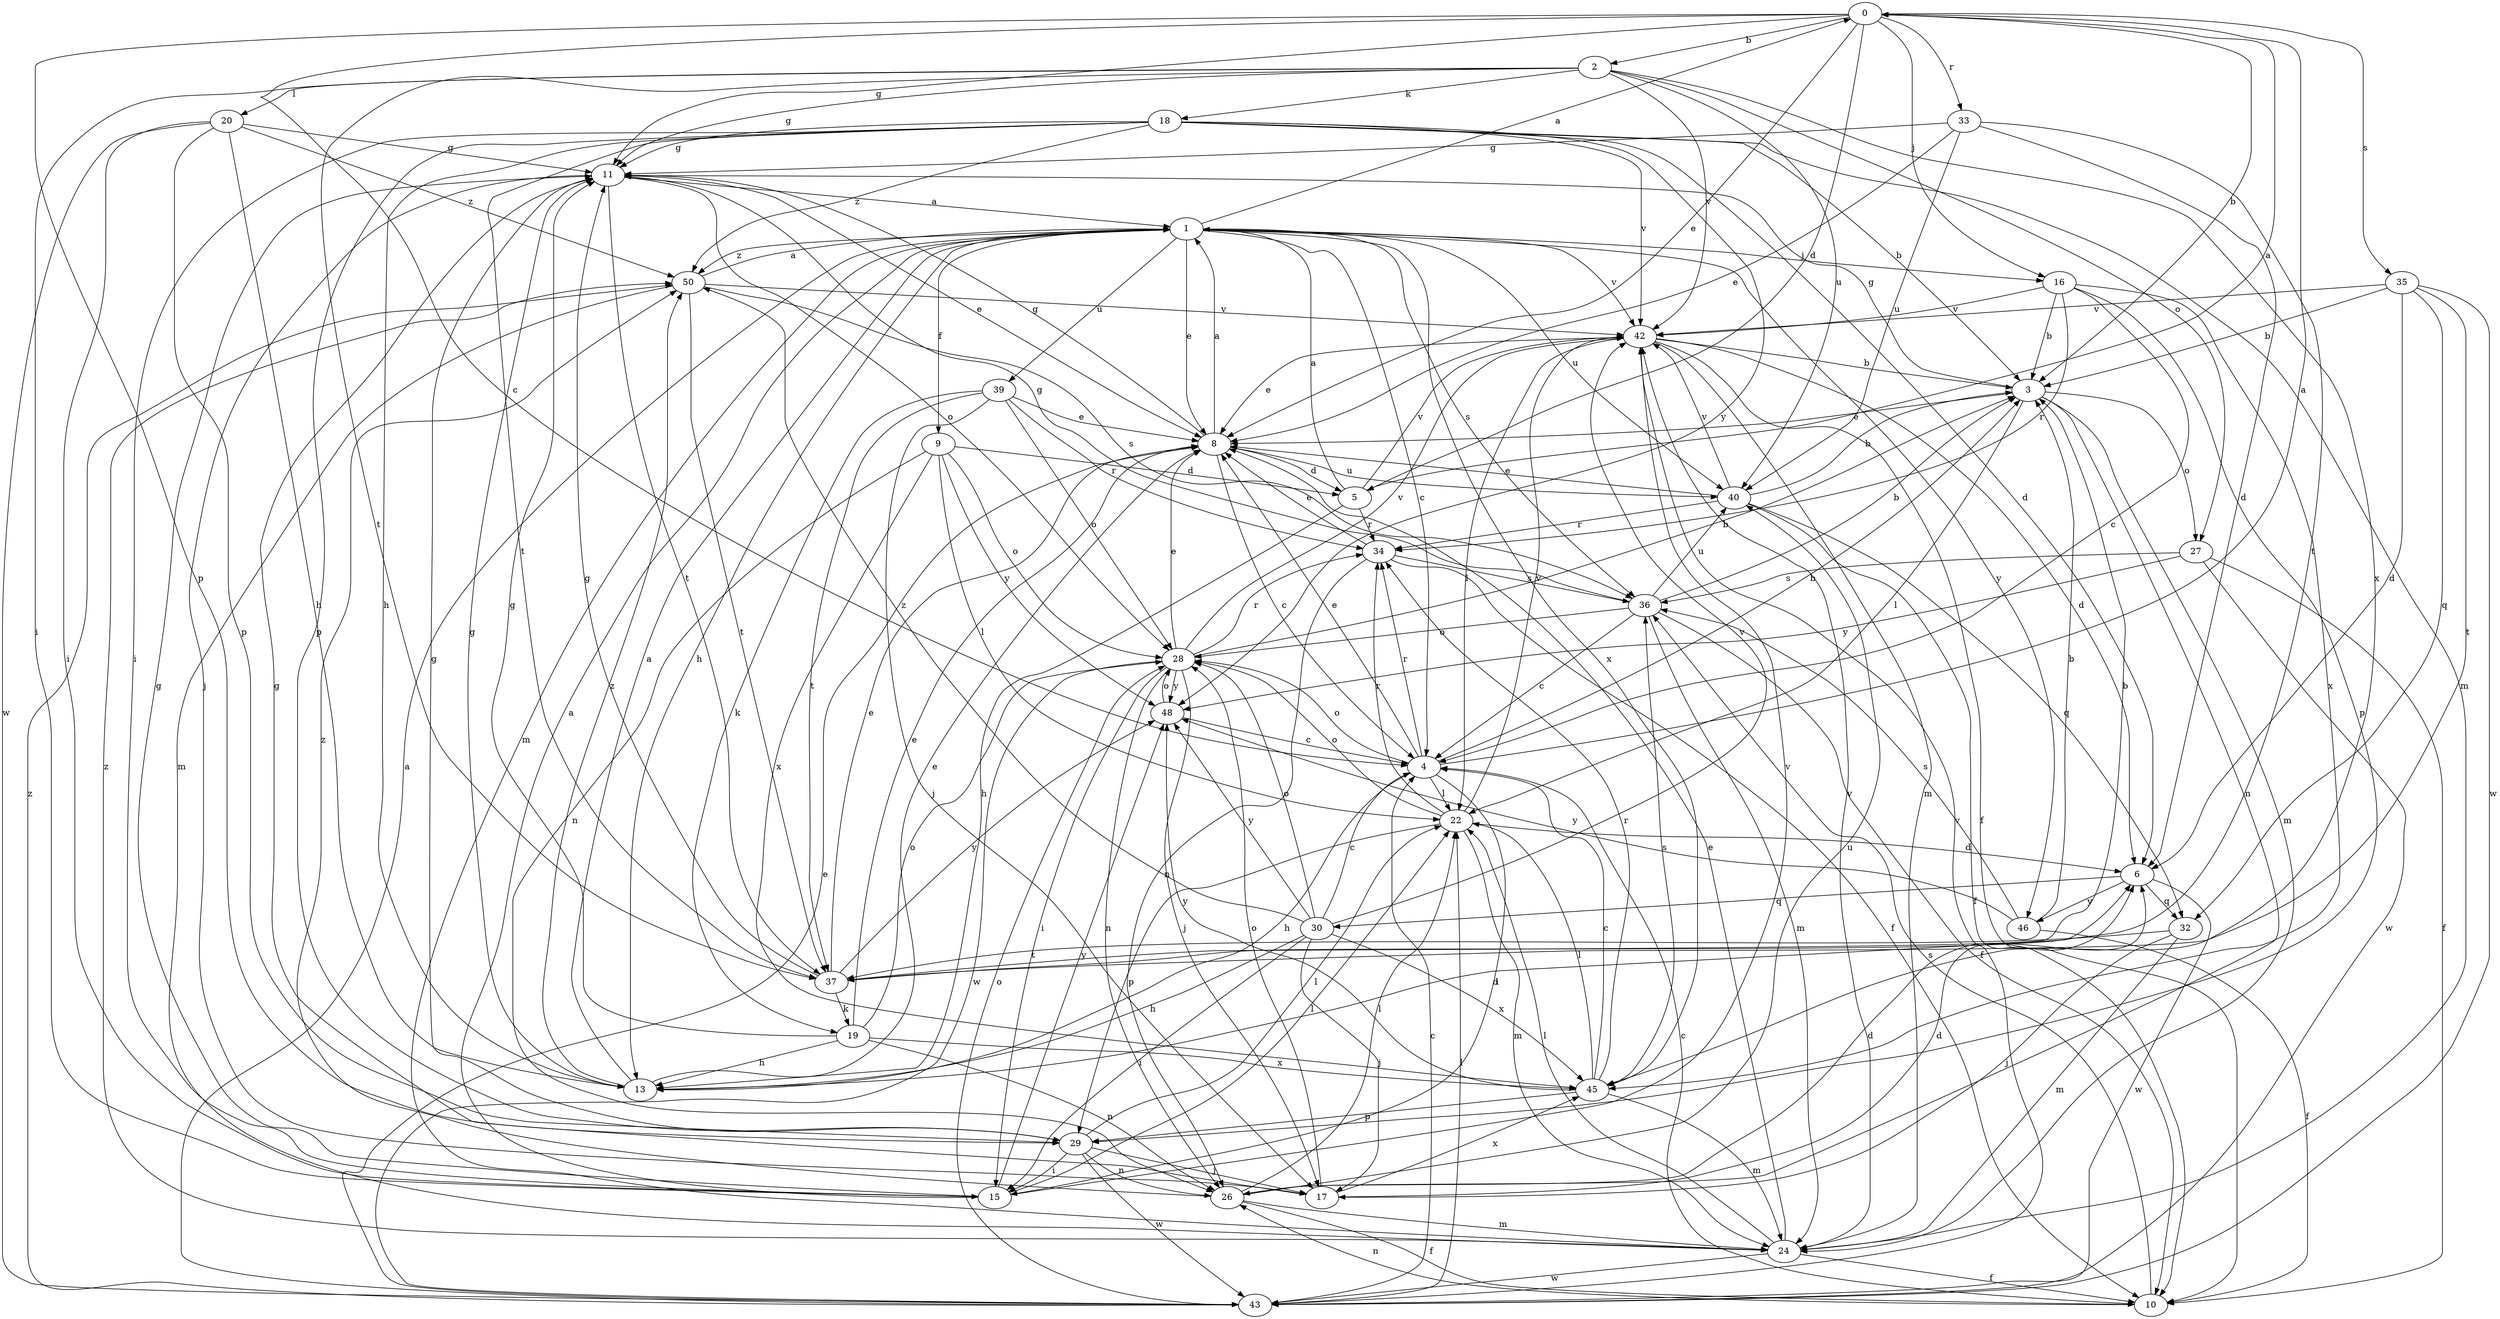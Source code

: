 strict digraph  {
0;
1;
2;
3;
4;
5;
6;
8;
9;
10;
11;
13;
15;
16;
17;
18;
19;
20;
22;
24;
26;
27;
28;
29;
30;
32;
33;
34;
35;
36;
37;
39;
40;
42;
43;
45;
46;
48;
50;
0 -> 2  [label=b];
0 -> 3  [label=b];
0 -> 4  [label=c];
0 -> 5  [label=d];
0 -> 8  [label=e];
0 -> 11  [label=g];
0 -> 16  [label=j];
0 -> 29  [label=p];
0 -> 33  [label=r];
0 -> 35  [label=s];
1 -> 0  [label=a];
1 -> 4  [label=c];
1 -> 8  [label=e];
1 -> 9  [label=f];
1 -> 13  [label=h];
1 -> 16  [label=j];
1 -> 24  [label=m];
1 -> 36  [label=s];
1 -> 39  [label=u];
1 -> 40  [label=u];
1 -> 42  [label=v];
1 -> 45  [label=x];
1 -> 46  [label=y];
1 -> 50  [label=z];
2 -> 11  [label=g];
2 -> 15  [label=i];
2 -> 18  [label=k];
2 -> 20  [label=l];
2 -> 27  [label=o];
2 -> 37  [label=t];
2 -> 40  [label=u];
2 -> 42  [label=v];
2 -> 45  [label=x];
3 -> 8  [label=e];
3 -> 11  [label=g];
3 -> 22  [label=l];
3 -> 24  [label=m];
3 -> 26  [label=n];
3 -> 27  [label=o];
4 -> 0  [label=a];
4 -> 3  [label=b];
4 -> 8  [label=e];
4 -> 13  [label=h];
4 -> 15  [label=i];
4 -> 22  [label=l];
4 -> 28  [label=o];
4 -> 34  [label=r];
5 -> 0  [label=a];
5 -> 1  [label=a];
5 -> 13  [label=h];
5 -> 34  [label=r];
5 -> 42  [label=v];
6 -> 30  [label=q];
6 -> 32  [label=q];
6 -> 43  [label=w];
6 -> 46  [label=y];
8 -> 1  [label=a];
8 -> 4  [label=c];
8 -> 5  [label=d];
8 -> 11  [label=g];
8 -> 40  [label=u];
9 -> 5  [label=d];
9 -> 22  [label=l];
9 -> 26  [label=n];
9 -> 28  [label=o];
9 -> 45  [label=x];
9 -> 48  [label=y];
10 -> 4  [label=c];
10 -> 26  [label=n];
10 -> 36  [label=s];
11 -> 1  [label=a];
11 -> 8  [label=e];
11 -> 17  [label=j];
11 -> 28  [label=o];
11 -> 37  [label=t];
13 -> 1  [label=a];
13 -> 6  [label=d];
13 -> 8  [label=e];
13 -> 11  [label=g];
13 -> 50  [label=z];
15 -> 1  [label=a];
15 -> 11  [label=g];
15 -> 22  [label=l];
15 -> 42  [label=v];
15 -> 48  [label=y];
16 -> 3  [label=b];
16 -> 4  [label=c];
16 -> 29  [label=p];
16 -> 34  [label=r];
16 -> 42  [label=v];
16 -> 45  [label=x];
17 -> 6  [label=d];
17 -> 11  [label=g];
17 -> 28  [label=o];
17 -> 45  [label=x];
18 -> 3  [label=b];
18 -> 6  [label=d];
18 -> 11  [label=g];
18 -> 13  [label=h];
18 -> 15  [label=i];
18 -> 24  [label=m];
18 -> 29  [label=p];
18 -> 37  [label=t];
18 -> 42  [label=v];
18 -> 48  [label=y];
18 -> 50  [label=z];
19 -> 8  [label=e];
19 -> 11  [label=g];
19 -> 13  [label=h];
19 -> 26  [label=n];
19 -> 28  [label=o];
19 -> 45  [label=x];
20 -> 11  [label=g];
20 -> 13  [label=h];
20 -> 15  [label=i];
20 -> 29  [label=p];
20 -> 43  [label=w];
20 -> 50  [label=z];
22 -> 6  [label=d];
22 -> 24  [label=m];
22 -> 28  [label=o];
22 -> 29  [label=p];
22 -> 34  [label=r];
22 -> 42  [label=v];
24 -> 8  [label=e];
24 -> 10  [label=f];
24 -> 22  [label=l];
24 -> 42  [label=v];
24 -> 43  [label=w];
24 -> 50  [label=z];
26 -> 6  [label=d];
26 -> 10  [label=f];
26 -> 22  [label=l];
26 -> 24  [label=m];
26 -> 40  [label=u];
26 -> 50  [label=z];
27 -> 10  [label=f];
27 -> 36  [label=s];
27 -> 43  [label=w];
27 -> 48  [label=y];
28 -> 3  [label=b];
28 -> 8  [label=e];
28 -> 15  [label=i];
28 -> 17  [label=j];
28 -> 26  [label=n];
28 -> 34  [label=r];
28 -> 42  [label=v];
28 -> 43  [label=w];
28 -> 48  [label=y];
29 -> 11  [label=g];
29 -> 15  [label=i];
29 -> 17  [label=j];
29 -> 22  [label=l];
29 -> 26  [label=n];
29 -> 43  [label=w];
30 -> 4  [label=c];
30 -> 13  [label=h];
30 -> 15  [label=i];
30 -> 17  [label=j];
30 -> 28  [label=o];
30 -> 42  [label=v];
30 -> 45  [label=x];
30 -> 48  [label=y];
30 -> 50  [label=z];
32 -> 17  [label=j];
32 -> 24  [label=m];
32 -> 37  [label=t];
33 -> 6  [label=d];
33 -> 8  [label=e];
33 -> 11  [label=g];
33 -> 37  [label=t];
33 -> 40  [label=u];
34 -> 8  [label=e];
34 -> 10  [label=f];
34 -> 26  [label=n];
34 -> 36  [label=s];
35 -> 3  [label=b];
35 -> 6  [label=d];
35 -> 32  [label=q];
35 -> 37  [label=t];
35 -> 42  [label=v];
35 -> 43  [label=w];
36 -> 3  [label=b];
36 -> 4  [label=c];
36 -> 10  [label=f];
36 -> 11  [label=g];
36 -> 24  [label=m];
36 -> 28  [label=o];
36 -> 40  [label=u];
37 -> 3  [label=b];
37 -> 8  [label=e];
37 -> 11  [label=g];
37 -> 19  [label=k];
37 -> 48  [label=y];
39 -> 8  [label=e];
39 -> 17  [label=j];
39 -> 19  [label=k];
39 -> 28  [label=o];
39 -> 34  [label=r];
39 -> 37  [label=t];
40 -> 3  [label=b];
40 -> 8  [label=e];
40 -> 10  [label=f];
40 -> 32  [label=q];
40 -> 34  [label=r];
40 -> 42  [label=v];
42 -> 3  [label=b];
42 -> 6  [label=d];
42 -> 8  [label=e];
42 -> 10  [label=f];
42 -> 22  [label=l];
42 -> 24  [label=m];
43 -> 1  [label=a];
43 -> 4  [label=c];
43 -> 8  [label=e];
43 -> 22  [label=l];
43 -> 28  [label=o];
43 -> 42  [label=v];
43 -> 50  [label=z];
45 -> 4  [label=c];
45 -> 22  [label=l];
45 -> 24  [label=m];
45 -> 29  [label=p];
45 -> 34  [label=r];
45 -> 36  [label=s];
45 -> 48  [label=y];
46 -> 3  [label=b];
46 -> 10  [label=f];
46 -> 36  [label=s];
46 -> 48  [label=y];
48 -> 4  [label=c];
48 -> 28  [label=o];
50 -> 1  [label=a];
50 -> 24  [label=m];
50 -> 36  [label=s];
50 -> 37  [label=t];
50 -> 42  [label=v];
}
